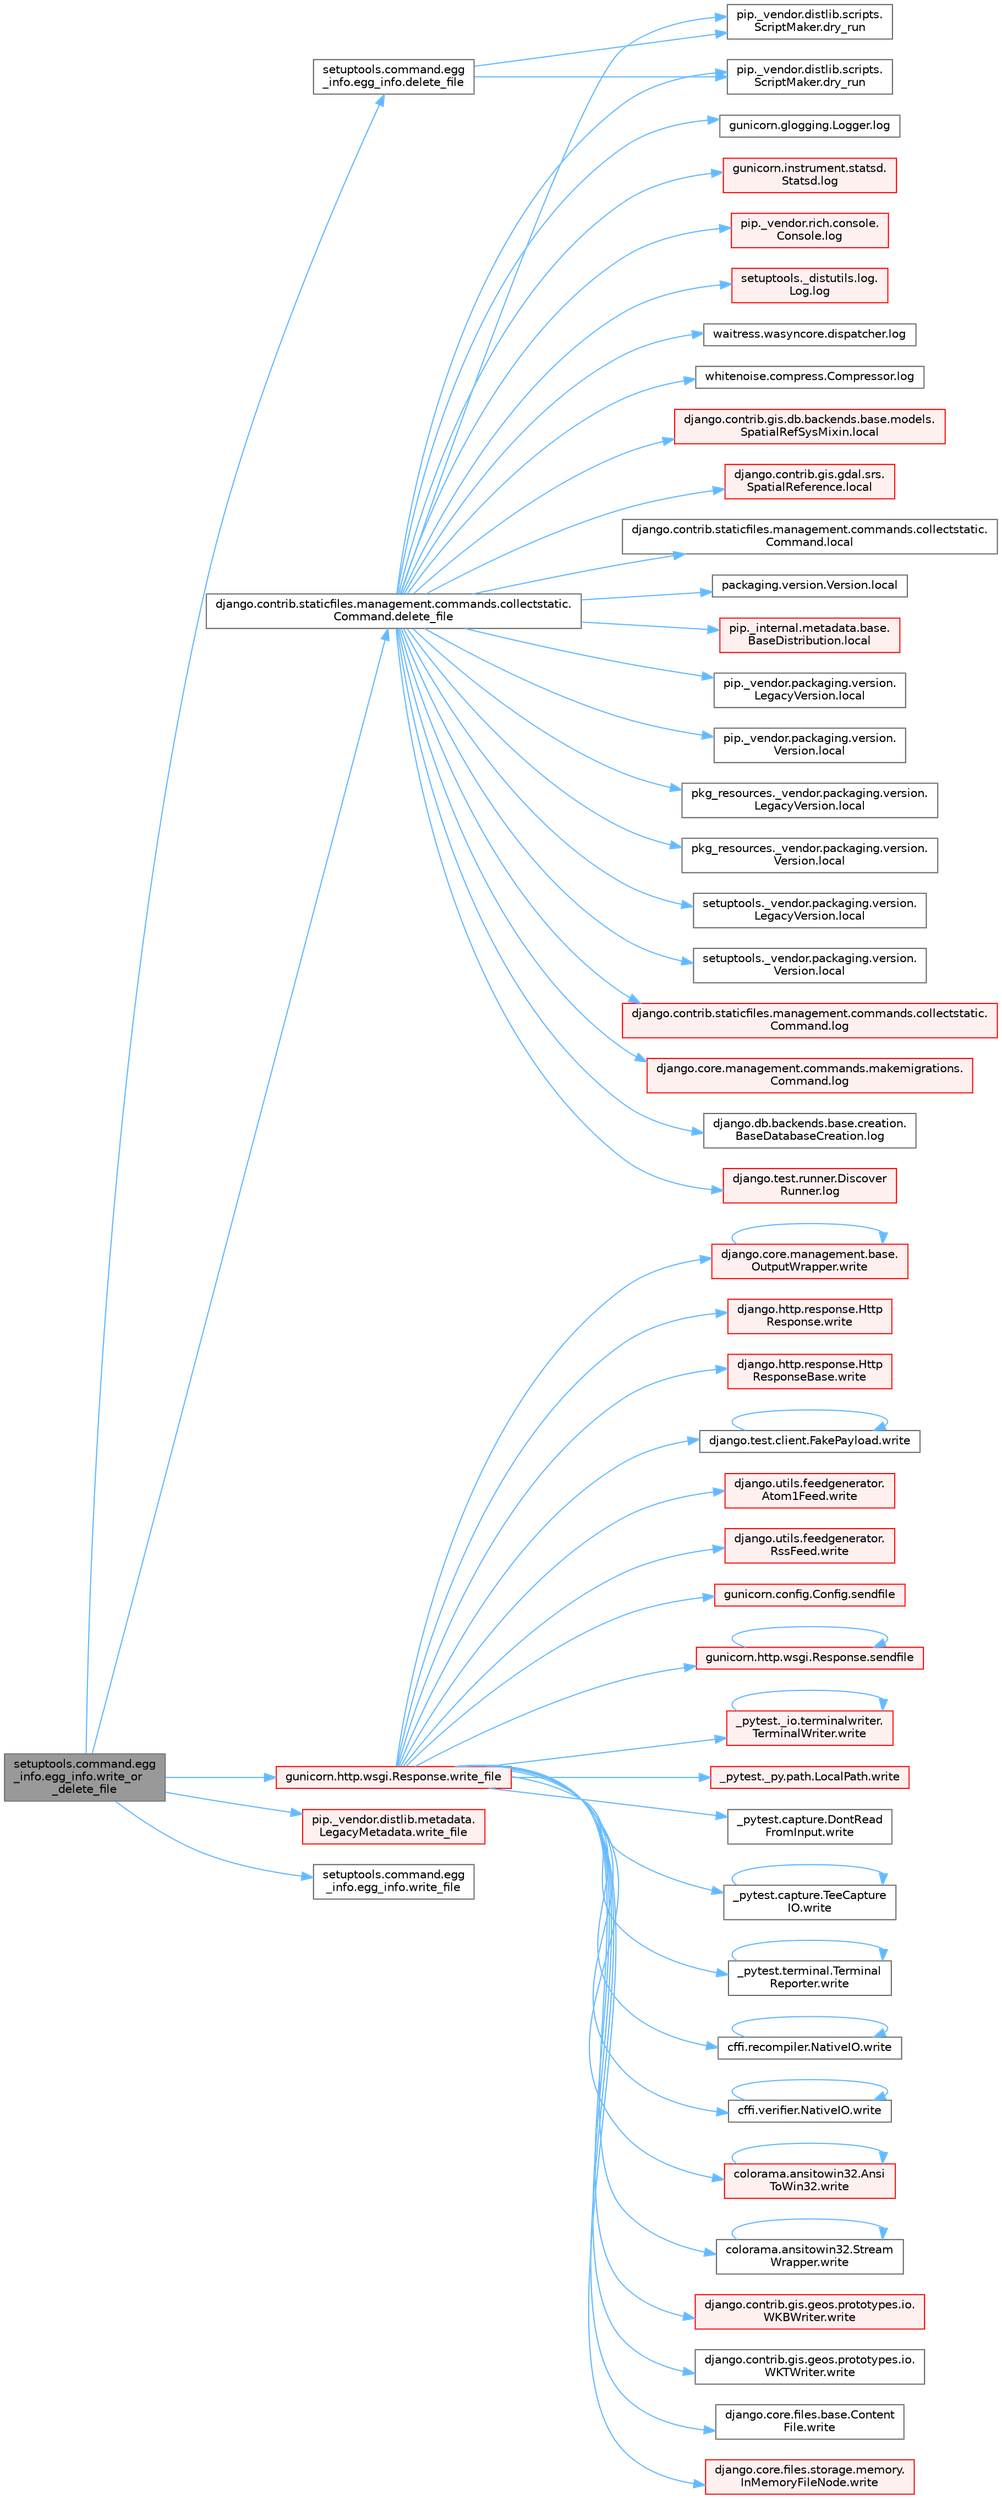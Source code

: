 digraph "setuptools.command.egg_info.egg_info.write_or_delete_file"
{
 // LATEX_PDF_SIZE
  bgcolor="transparent";
  edge [fontname=Helvetica,fontsize=10,labelfontname=Helvetica,labelfontsize=10];
  node [fontname=Helvetica,fontsize=10,shape=box,height=0.2,width=0.4];
  rankdir="LR";
  Node1 [id="Node000001",label="setuptools.command.egg\l_info.egg_info.write_or\l_delete_file",height=0.2,width=0.4,color="gray40", fillcolor="grey60", style="filled", fontcolor="black",tooltip=" "];
  Node1 -> Node2 [id="edge1_Node000001_Node000002",color="steelblue1",style="solid",tooltip=" "];
  Node2 [id="Node000002",label="django.contrib.staticfiles.management.commands.collectstatic.\lCommand.delete_file",height=0.2,width=0.4,color="grey40", fillcolor="white", style="filled",URL="$classdjango_1_1contrib_1_1staticfiles_1_1management_1_1commands_1_1collectstatic_1_1_command.html#a54d45dfce4bec3a86e7cd24afd6ade21",tooltip=" "];
  Node2 -> Node3 [id="edge2_Node000002_Node000003",color="steelblue1",style="solid",tooltip=" "];
  Node3 [id="Node000003",label="pip._vendor.distlib.scripts.\lScriptMaker.dry_run",height=0.2,width=0.4,color="grey40", fillcolor="white", style="filled",URL="$classpip_1_1__vendor_1_1distlib_1_1scripts_1_1_script_maker.html#acd0b75b087e518fe8bca3b64ea083c92",tooltip=" "];
  Node2 -> Node4 [id="edge3_Node000002_Node000004",color="steelblue1",style="solid",tooltip=" "];
  Node4 [id="Node000004",label="pip._vendor.distlib.scripts.\lScriptMaker.dry_run",height=0.2,width=0.4,color="grey40", fillcolor="white", style="filled",URL="$classpip_1_1__vendor_1_1distlib_1_1scripts_1_1_script_maker.html#aa6b275f3771cc190673279c4bf52d220",tooltip=" "];
  Node2 -> Node5 [id="edge4_Node000002_Node000005",color="steelblue1",style="solid",tooltip=" "];
  Node5 [id="Node000005",label="django.contrib.gis.db.backends.base.models.\lSpatialRefSysMixin.local",height=0.2,width=0.4,color="red", fillcolor="#FFF0F0", style="filled",URL="$classdjango_1_1contrib_1_1gis_1_1db_1_1backends_1_1base_1_1models_1_1_spatial_ref_sys_mixin.html#aa2b279a4742998c755a4b609dae36ec2",tooltip=" "];
  Node2 -> Node46 [id="edge5_Node000002_Node000046",color="steelblue1",style="solid",tooltip=" "];
  Node46 [id="Node000046",label="django.contrib.gis.gdal.srs.\lSpatialReference.local",height=0.2,width=0.4,color="red", fillcolor="#FFF0F0", style="filled",URL="$classdjango_1_1contrib_1_1gis_1_1gdal_1_1srs_1_1_spatial_reference.html#a0abebf4dd11a11920a1e2e54f39f50fd",tooltip=" "];
  Node2 -> Node47 [id="edge6_Node000002_Node000047",color="steelblue1",style="solid",tooltip=" "];
  Node47 [id="Node000047",label="django.contrib.staticfiles.management.commands.collectstatic.\lCommand.local",height=0.2,width=0.4,color="grey40", fillcolor="white", style="filled",URL="$classdjango_1_1contrib_1_1staticfiles_1_1management_1_1commands_1_1collectstatic_1_1_command.html#a03cada9a3401fcf3fac9c92aed7e2002",tooltip=" "];
  Node2 -> Node48 [id="edge7_Node000002_Node000048",color="steelblue1",style="solid",tooltip=" "];
  Node48 [id="Node000048",label="packaging.version.Version.local",height=0.2,width=0.4,color="grey40", fillcolor="white", style="filled",URL="$classpackaging_1_1version_1_1_version.html#a45188d22991efcdbe0a8356784fc00a0",tooltip=" "];
  Node2 -> Node49 [id="edge8_Node000002_Node000049",color="steelblue1",style="solid",tooltip=" "];
  Node49 [id="Node000049",label="pip._internal.metadata.base.\lBaseDistribution.local",height=0.2,width=0.4,color="red", fillcolor="#FFF0F0", style="filled",URL="$classpip_1_1__internal_1_1metadata_1_1base_1_1_base_distribution.html#a68a7931aa7d592ec9a6bcf1aaa845223",tooltip=" "];
  Node2 -> Node4540 [id="edge9_Node000002_Node004540",color="steelblue1",style="solid",tooltip=" "];
  Node4540 [id="Node004540",label="pip._vendor.packaging.version.\lLegacyVersion.local",height=0.2,width=0.4,color="grey40", fillcolor="white", style="filled",URL="$classpip_1_1__vendor_1_1packaging_1_1version_1_1_legacy_version.html#a60a59860ee423006f3885a51e699cbc0",tooltip=" "];
  Node2 -> Node4541 [id="edge10_Node000002_Node004541",color="steelblue1",style="solid",tooltip=" "];
  Node4541 [id="Node004541",label="pip._vendor.packaging.version.\lVersion.local",height=0.2,width=0.4,color="grey40", fillcolor="white", style="filled",URL="$classpip_1_1__vendor_1_1packaging_1_1version_1_1_version.html#ad1320245d9af9451510a2af96fa9e270",tooltip=" "];
  Node2 -> Node4542 [id="edge11_Node000002_Node004542",color="steelblue1",style="solid",tooltip=" "];
  Node4542 [id="Node004542",label="pkg_resources._vendor.packaging.version.\lLegacyVersion.local",height=0.2,width=0.4,color="grey40", fillcolor="white", style="filled",URL="$classpkg__resources_1_1__vendor_1_1packaging_1_1version_1_1_legacy_version.html#ab5202e3adbabf73ac459d78afdc0cfc5",tooltip=" "];
  Node2 -> Node4543 [id="edge12_Node000002_Node004543",color="steelblue1",style="solid",tooltip=" "];
  Node4543 [id="Node004543",label="pkg_resources._vendor.packaging.version.\lVersion.local",height=0.2,width=0.4,color="grey40", fillcolor="white", style="filled",URL="$classpkg__resources_1_1__vendor_1_1packaging_1_1version_1_1_version.html#a36e576909ed04da5b9a9d7b1443ee961",tooltip=" "];
  Node2 -> Node4544 [id="edge13_Node000002_Node004544",color="steelblue1",style="solid",tooltip=" "];
  Node4544 [id="Node004544",label="setuptools._vendor.packaging.version.\lLegacyVersion.local",height=0.2,width=0.4,color="grey40", fillcolor="white", style="filled",URL="$classsetuptools_1_1__vendor_1_1packaging_1_1version_1_1_legacy_version.html#a1c8af3f6b4898755c2d392b114d12e77",tooltip=" "];
  Node2 -> Node4545 [id="edge14_Node000002_Node004545",color="steelblue1",style="solid",tooltip=" "];
  Node4545 [id="Node004545",label="setuptools._vendor.packaging.version.\lVersion.local",height=0.2,width=0.4,color="grey40", fillcolor="white", style="filled",URL="$classsetuptools_1_1__vendor_1_1packaging_1_1version_1_1_version.html#a7d77314dddde68f3148b8c1efb5b8057",tooltip=" "];
  Node2 -> Node987 [id="edge15_Node000002_Node000987",color="steelblue1",style="solid",tooltip=" "];
  Node987 [id="Node000987",label="django.contrib.staticfiles.management.commands.collectstatic.\lCommand.log",height=0.2,width=0.4,color="red", fillcolor="#FFF0F0", style="filled",URL="$classdjango_1_1contrib_1_1staticfiles_1_1management_1_1commands_1_1collectstatic_1_1_command.html#a0e93191b90ee0993e3286343d0b2de0e",tooltip=" "];
  Node2 -> Node989 [id="edge16_Node000002_Node000989",color="steelblue1",style="solid",tooltip=" "];
  Node989 [id="Node000989",label="django.core.management.commands.makemigrations.\lCommand.log",height=0.2,width=0.4,color="red", fillcolor="#FFF0F0", style="filled",URL="$classdjango_1_1core_1_1management_1_1commands_1_1makemigrations_1_1_command.html#a0409d121552878a7416460dba8274880",tooltip=" "];
  Node2 -> Node991 [id="edge17_Node000002_Node000991",color="steelblue1",style="solid",tooltip=" "];
  Node991 [id="Node000991",label="django.db.backends.base.creation.\lBaseDatabaseCreation.log",height=0.2,width=0.4,color="grey40", fillcolor="white", style="filled",URL="$classdjango_1_1db_1_1backends_1_1base_1_1creation_1_1_base_database_creation.html#ac297ec931db5ec68c271ec0d91be7183",tooltip=" "];
  Node2 -> Node992 [id="edge18_Node000002_Node000992",color="steelblue1",style="solid",tooltip=" "];
  Node992 [id="Node000992",label="django.test.runner.Discover\lRunner.log",height=0.2,width=0.4,color="red", fillcolor="#FFF0F0", style="filled",URL="$classdjango_1_1test_1_1runner_1_1_discover_runner.html#af5ad8e2895b3f0c5e0a6d7113199d641",tooltip=" "];
  Node2 -> Node993 [id="edge19_Node000002_Node000993",color="steelblue1",style="solid",tooltip=" "];
  Node993 [id="Node000993",label="gunicorn.glogging.Logger.log",height=0.2,width=0.4,color="grey40", fillcolor="white", style="filled",URL="$classgunicorn_1_1glogging_1_1_logger.html#ad6941dede526094643dd02c53c3449b0",tooltip=" "];
  Node2 -> Node994 [id="edge20_Node000002_Node000994",color="steelblue1",style="solid",tooltip=" "];
  Node994 [id="Node000994",label="gunicorn.instrument.statsd.\lStatsd.log",height=0.2,width=0.4,color="red", fillcolor="#FFF0F0", style="filled",URL="$classgunicorn_1_1instrument_1_1statsd_1_1_statsd.html#ab99145cf0b7c66dbcebcbdcbd44b4953",tooltip=" "];
  Node2 -> Node1077 [id="edge21_Node000002_Node001077",color="steelblue1",style="solid",tooltip=" "];
  Node1077 [id="Node001077",label="pip._vendor.rich.console.\lConsole.log",height=0.2,width=0.4,color="red", fillcolor="#FFF0F0", style="filled",URL="$classpip_1_1__vendor_1_1rich_1_1console_1_1_console.html#af9c77e39f9413fc2b134c60cfa23b0f1",tooltip=" "];
  Node2 -> Node2737 [id="edge22_Node000002_Node002737",color="steelblue1",style="solid",tooltip=" "];
  Node2737 [id="Node002737",label="setuptools._distutils.log.\lLog.log",height=0.2,width=0.4,color="red", fillcolor="#FFF0F0", style="filled",URL="$classsetuptools_1_1__distutils_1_1log_1_1_log.html#af651bf90098b3f6c9f3913b91f0eda70",tooltip=" "];
  Node2 -> Node2738 [id="edge23_Node000002_Node002738",color="steelblue1",style="solid",tooltip=" "];
  Node2738 [id="Node002738",label="waitress.wasyncore.dispatcher.log",height=0.2,width=0.4,color="grey40", fillcolor="white", style="filled",URL="$classwaitress_1_1wasyncore_1_1dispatcher.html#ab4786338f40a0cf9e9df45b57d4c0a63",tooltip=" "];
  Node2 -> Node2739 [id="edge24_Node000002_Node002739",color="steelblue1",style="solid",tooltip=" "];
  Node2739 [id="Node002739",label="whitenoise.compress.Compressor.log",height=0.2,width=0.4,color="grey40", fillcolor="white", style="filled",URL="$classwhitenoise_1_1compress_1_1_compressor.html#aa70a9f98a4387e4d394529c17cdbee27",tooltip=" "];
  Node1 -> Node4546 [id="edge25_Node000001_Node004546",color="steelblue1",style="solid",tooltip=" "];
  Node4546 [id="Node004546",label="setuptools.command.egg\l_info.egg_info.delete_file",height=0.2,width=0.4,color="grey40", fillcolor="white", style="filled",URL="$classsetuptools_1_1command_1_1egg__info_1_1egg__info.html#a495e8bc785408d0edb69ac18deb4cffc",tooltip=" "];
  Node4546 -> Node3 [id="edge26_Node004546_Node000003",color="steelblue1",style="solid",tooltip=" "];
  Node4546 -> Node4 [id="edge27_Node004546_Node000004",color="steelblue1",style="solid",tooltip=" "];
  Node1 -> Node3744 [id="edge28_Node000001_Node003744",color="steelblue1",style="solid",tooltip=" "];
  Node3744 [id="Node003744",label="gunicorn.http.wsgi.Response.write_file",height=0.2,width=0.4,color="red", fillcolor="#FFF0F0", style="filled",URL="$classgunicorn_1_1http_1_1wsgi_1_1_response.html#a469fe7554d4ffcd4dd1497f24d216329",tooltip=" "];
  Node3744 -> Node3745 [id="edge29_Node003744_Node003745",color="steelblue1",style="solid",tooltip=" "];
  Node3745 [id="Node003745",label="gunicorn.config.Config.sendfile",height=0.2,width=0.4,color="red", fillcolor="#FFF0F0", style="filled",URL="$classgunicorn_1_1config_1_1_config.html#a77830122086408d0905d6457eef88017",tooltip=" "];
  Node3744 -> Node3746 [id="edge30_Node003744_Node003746",color="steelblue1",style="solid",tooltip=" "];
  Node3746 [id="Node003746",label="gunicorn.http.wsgi.Response.sendfile",height=0.2,width=0.4,color="red", fillcolor="#FFF0F0", style="filled",URL="$classgunicorn_1_1http_1_1wsgi_1_1_response.html#a55b5796a390e78982f38279b4da553a6",tooltip=" "];
  Node3746 -> Node3746 [id="edge31_Node003746_Node003746",color="steelblue1",style="solid",tooltip=" "];
  Node3744 -> Node74 [id="edge32_Node003744_Node000074",color="steelblue1",style="solid",tooltip=" "];
  Node74 [id="Node000074",label="_pytest._io.terminalwriter.\lTerminalWriter.write",height=0.2,width=0.4,color="red", fillcolor="#FFF0F0", style="filled",URL="$class__pytest_1_1__io_1_1terminalwriter_1_1_terminal_writer.html#ab011b237aec5bafbe3761ee6eceaa5b1",tooltip=" "];
  Node74 -> Node74 [id="edge33_Node000074_Node000074",color="steelblue1",style="solid",tooltip=" "];
  Node3744 -> Node3607 [id="edge34_Node003744_Node003607",color="steelblue1",style="solid",tooltip=" "];
  Node3607 [id="Node003607",label="_pytest._py.path.LocalPath.write",height=0.2,width=0.4,color="red", fillcolor="#FFF0F0", style="filled",URL="$class__pytest_1_1__py_1_1path_1_1_local_path.html#a8f782fcf3e7b991a42259724f3d25de2",tooltip=" "];
  Node3744 -> Node3608 [id="edge35_Node003744_Node003608",color="steelblue1",style="solid",tooltip=" "];
  Node3608 [id="Node003608",label="_pytest.capture.DontRead\lFromInput.write",height=0.2,width=0.4,color="grey40", fillcolor="white", style="filled",URL="$class__pytest_1_1capture_1_1_dont_read_from_input.html#a406eef5fc6e2a689e4095b418e34258e",tooltip=" "];
  Node3744 -> Node3609 [id="edge36_Node003744_Node003609",color="steelblue1",style="solid",tooltip=" "];
  Node3609 [id="Node003609",label="_pytest.capture.TeeCapture\lIO.write",height=0.2,width=0.4,color="grey40", fillcolor="white", style="filled",URL="$class__pytest_1_1capture_1_1_tee_capture_i_o.html#ad2ae68f89adb705539b1f510ac1d2a06",tooltip=" "];
  Node3609 -> Node3609 [id="edge37_Node003609_Node003609",color="steelblue1",style="solid",tooltip=" "];
  Node3744 -> Node3610 [id="edge38_Node003744_Node003610",color="steelblue1",style="solid",tooltip=" "];
  Node3610 [id="Node003610",label="_pytest.terminal.Terminal\lReporter.write",height=0.2,width=0.4,color="grey40", fillcolor="white", style="filled",URL="$class__pytest_1_1terminal_1_1_terminal_reporter.html#a6a83fce851fa9dfdc476bc6fb0d4595b",tooltip=" "];
  Node3610 -> Node3610 [id="edge39_Node003610_Node003610",color="steelblue1",style="solid",tooltip=" "];
  Node3744 -> Node3611 [id="edge40_Node003744_Node003611",color="steelblue1",style="solid",tooltip=" "];
  Node3611 [id="Node003611",label="cffi.recompiler.NativeIO.write",height=0.2,width=0.4,color="grey40", fillcolor="white", style="filled",URL="$classcffi_1_1recompiler_1_1_native_i_o.html#a179e7b41f653f51024a2cc98ad72cbbe",tooltip=" "];
  Node3611 -> Node3611 [id="edge41_Node003611_Node003611",color="steelblue1",style="solid",tooltip=" "];
  Node3744 -> Node3612 [id="edge42_Node003744_Node003612",color="steelblue1",style="solid",tooltip=" "];
  Node3612 [id="Node003612",label="cffi.verifier.NativeIO.write",height=0.2,width=0.4,color="grey40", fillcolor="white", style="filled",URL="$classcffi_1_1verifier_1_1_native_i_o.html#a9f02f1e437c53293db7389ce253ee238",tooltip=" "];
  Node3612 -> Node3612 [id="edge43_Node003612_Node003612",color="steelblue1",style="solid",tooltip=" "];
  Node3744 -> Node3613 [id="edge44_Node003744_Node003613",color="steelblue1",style="solid",tooltip=" "];
  Node3613 [id="Node003613",label="colorama.ansitowin32.Ansi\lToWin32.write",height=0.2,width=0.4,color="red", fillcolor="#FFF0F0", style="filled",URL="$classcolorama_1_1ansitowin32_1_1_ansi_to_win32.html#abadac90e6f0a5a03cecdc6f254eca7d8",tooltip=" "];
  Node3613 -> Node3613 [id="edge45_Node003613_Node003613",color="steelblue1",style="solid",tooltip=" "];
  Node3744 -> Node3635 [id="edge46_Node003744_Node003635",color="steelblue1",style="solid",tooltip=" "];
  Node3635 [id="Node003635",label="colorama.ansitowin32.Stream\lWrapper.write",height=0.2,width=0.4,color="grey40", fillcolor="white", style="filled",URL="$classcolorama_1_1ansitowin32_1_1_stream_wrapper.html#a551910ddf0a34dde1db2a38e00b789d4",tooltip=" "];
  Node3635 -> Node3635 [id="edge47_Node003635_Node003635",color="steelblue1",style="solid",tooltip=" "];
  Node3744 -> Node3636 [id="edge48_Node003744_Node003636",color="steelblue1",style="solid",tooltip=" "];
  Node3636 [id="Node003636",label="django.contrib.gis.geos.prototypes.io.\lWKBWriter.write",height=0.2,width=0.4,color="red", fillcolor="#FFF0F0", style="filled",URL="$classdjango_1_1contrib_1_1gis_1_1geos_1_1prototypes_1_1io_1_1_w_k_b_writer.html#a2cdc902d36a57ba6070e70570ca85c55",tooltip=" "];
  Node3744 -> Node3638 [id="edge49_Node003744_Node003638",color="steelblue1",style="solid",tooltip=" "];
  Node3638 [id="Node003638",label="django.contrib.gis.geos.prototypes.io.\lWKTWriter.write",height=0.2,width=0.4,color="grey40", fillcolor="white", style="filled",URL="$classdjango_1_1contrib_1_1gis_1_1geos_1_1prototypes_1_1io_1_1_w_k_t_writer.html#a8c54e53507e3f6193ce7a36c8f977370",tooltip=" "];
  Node3744 -> Node3639 [id="edge50_Node003744_Node003639",color="steelblue1",style="solid",tooltip=" "];
  Node3639 [id="Node003639",label="django.core.files.base.Content\lFile.write",height=0.2,width=0.4,color="grey40", fillcolor="white", style="filled",URL="$classdjango_1_1core_1_1files_1_1base_1_1_content_file.html#a5777a08a5be02c055680c8bcbb235c61",tooltip=" "];
  Node3744 -> Node3640 [id="edge51_Node003744_Node003640",color="steelblue1",style="solid",tooltip=" "];
  Node3640 [id="Node003640",label="django.core.files.storage.memory.\lInMemoryFileNode.write",height=0.2,width=0.4,color="red", fillcolor="#FFF0F0", style="filled",URL="$classdjango_1_1core_1_1files_1_1storage_1_1memory_1_1_in_memory_file_node.html#a0e630c96ce4523b3fbd453fa5789bc9e",tooltip=" "];
  Node3744 -> Node3642 [id="edge52_Node003744_Node003642",color="steelblue1",style="solid",tooltip=" "];
  Node3642 [id="Node003642",label="django.core.management.base.\lOutputWrapper.write",height=0.2,width=0.4,color="red", fillcolor="#FFF0F0", style="filled",URL="$classdjango_1_1core_1_1management_1_1base_1_1_output_wrapper.html#a3577d4a5a7af3c1c66cfdfa3a5bd8a15",tooltip=" "];
  Node3642 -> Node3642 [id="edge53_Node003642_Node003642",color="steelblue1",style="solid",tooltip=" "];
  Node3744 -> Node3657 [id="edge54_Node003744_Node003657",color="steelblue1",style="solid",tooltip=" "];
  Node3657 [id="Node003657",label="django.http.response.Http\lResponse.write",height=0.2,width=0.4,color="red", fillcolor="#FFF0F0", style="filled",URL="$classdjango_1_1http_1_1response_1_1_http_response.html#ac159fb36270c736cfc19334cd8350091",tooltip=" "];
  Node3744 -> Node3658 [id="edge55_Node003744_Node003658",color="steelblue1",style="solid",tooltip=" "];
  Node3658 [id="Node003658",label="django.http.response.Http\lResponseBase.write",height=0.2,width=0.4,color="red", fillcolor="#FFF0F0", style="filled",URL="$classdjango_1_1http_1_1response_1_1_http_response_base.html#a4be34840707dfbb85170d7339d758dc1",tooltip=" "];
  Node3744 -> Node3659 [id="edge56_Node003744_Node003659",color="steelblue1",style="solid",tooltip=" "];
  Node3659 [id="Node003659",label="django.test.client.FakePayload.write",height=0.2,width=0.4,color="grey40", fillcolor="white", style="filled",URL="$classdjango_1_1test_1_1client_1_1_fake_payload.html#a6a1dca1b58f77e75800bc2d738d3fd7e",tooltip=" "];
  Node3659 -> Node3659 [id="edge57_Node003659_Node003659",color="steelblue1",style="solid",tooltip=" "];
  Node3744 -> Node3660 [id="edge58_Node003744_Node003660",color="steelblue1",style="solid",tooltip=" "];
  Node3660 [id="Node003660",label="django.utils.feedgenerator.\lAtom1Feed.write",height=0.2,width=0.4,color="red", fillcolor="#FFF0F0", style="filled",URL="$classdjango_1_1utils_1_1feedgenerator_1_1_atom1_feed.html#afbf5b931a75be201e339b64a8aa46119",tooltip=" "];
  Node3744 -> Node3734 [id="edge59_Node003744_Node003734",color="steelblue1",style="solid",tooltip=" "];
  Node3734 [id="Node003734",label="django.utils.feedgenerator.\lRssFeed.write",height=0.2,width=0.4,color="red", fillcolor="#FFF0F0", style="filled",URL="$classdjango_1_1utils_1_1feedgenerator_1_1_rss_feed.html#a63ea2926c2c773e874f51ced997a2618",tooltip=" "];
  Node1 -> Node3768 [id="edge60_Node000001_Node003768",color="steelblue1",style="solid",tooltip=" "];
  Node3768 [id="Node003768",label="pip._vendor.distlib.metadata.\lLegacyMetadata.write_file",height=0.2,width=0.4,color="red", fillcolor="#FFF0F0", style="filled",URL="$classpip_1_1__vendor_1_1distlib_1_1metadata_1_1_legacy_metadata.html#a4b0b012bbb45bf51d369c39eeb3c734f",tooltip=" "];
  Node1 -> Node3770 [id="edge61_Node000001_Node003770",color="steelblue1",style="solid",tooltip=" "];
  Node3770 [id="Node003770",label="setuptools.command.egg\l_info.egg_info.write_file",height=0.2,width=0.4,color="grey40", fillcolor="white", style="filled",URL="$classsetuptools_1_1command_1_1egg__info_1_1egg__info.html#af17a5538d8126b918ca46081dab10556",tooltip=" "];
}
